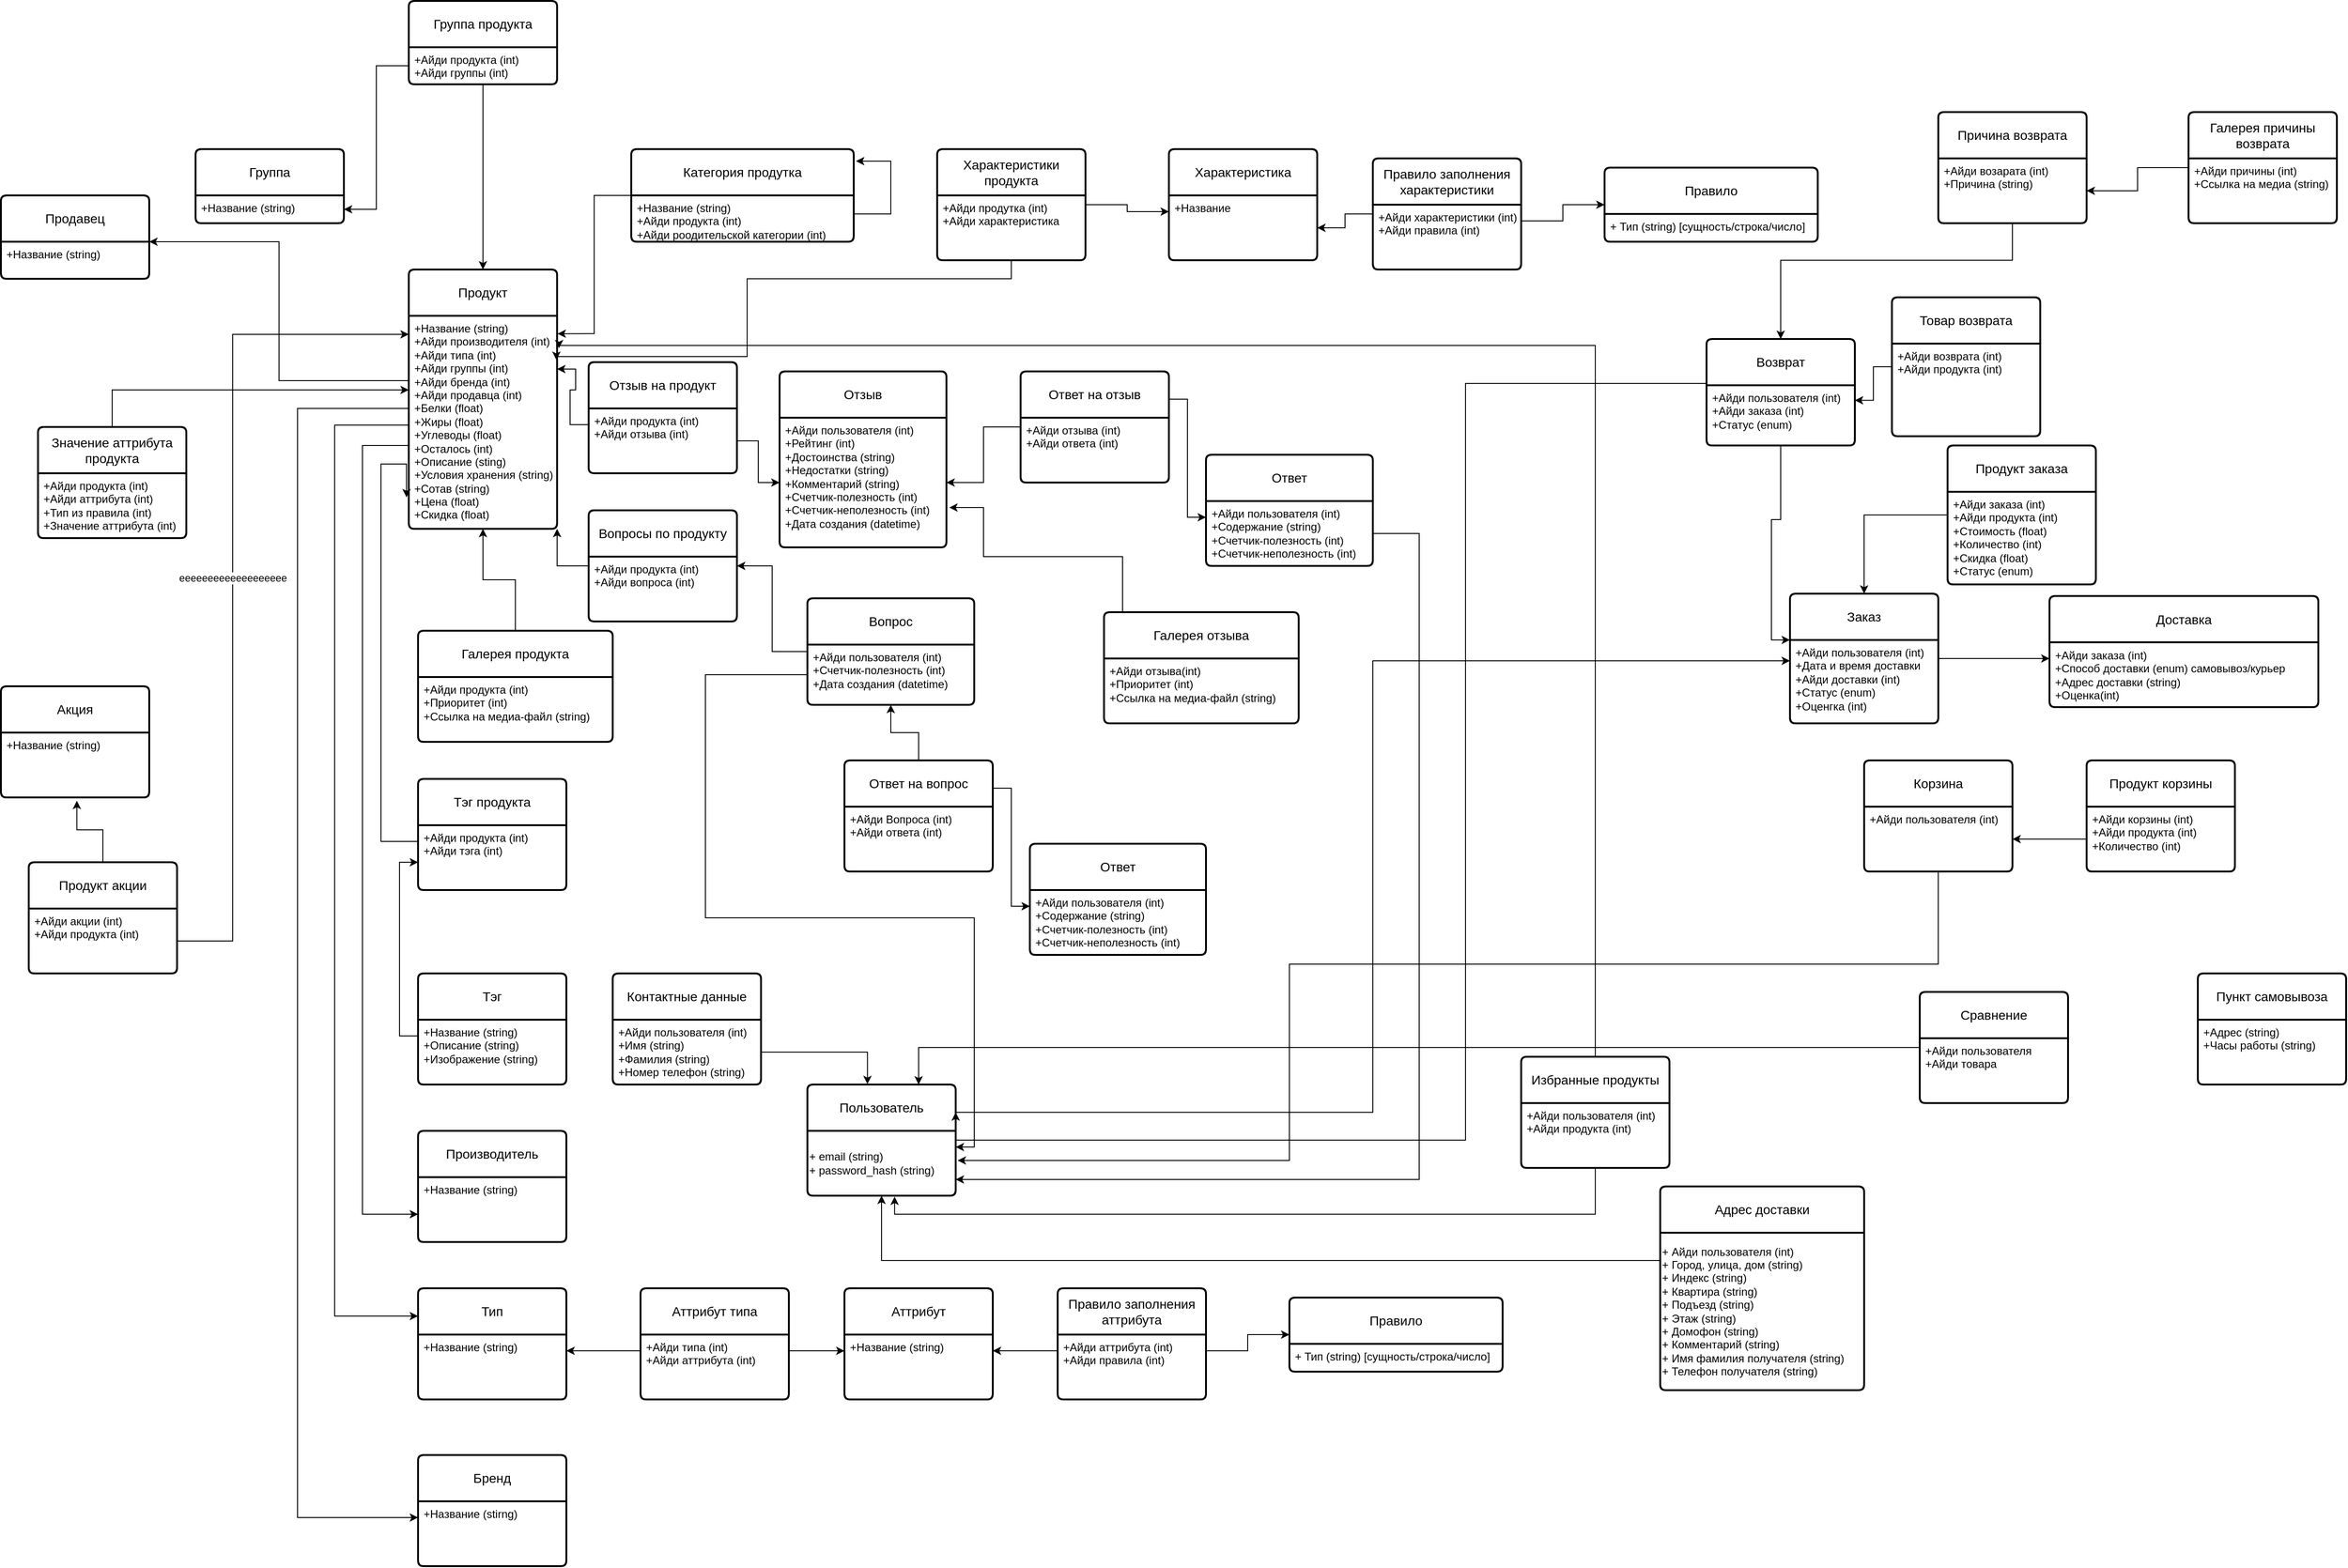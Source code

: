 <mxfile version="23.1.5" type="github">
  <diagram name="Page-1" id="Ca9cwQfhhlamgZYuRVzW">
    <mxGraphModel dx="4185" dy="2340" grid="1" gridSize="10" guides="1" tooltips="1" connect="1" arrows="1" fold="1" page="1" pageScale="1" pageWidth="4681" pageHeight="3300" math="0" shadow="0">
      <root>
        <mxCell id="0" />
        <mxCell id="1" parent="0" />
        <mxCell id="l6E0q3iR89TS19-Mh2mZ-78" style="edgeStyle=orthogonalEdgeStyle;rounded=0;orthogonalLoop=1;jettySize=auto;html=1;entryX=0;entryY=0.75;entryDx=0;entryDy=0;exitX=0;exitY=0.5;exitDx=0;exitDy=0;" parent="1" source="l6E0q3iR89TS19-Mh2mZ-9" target="l6E0q3iR89TS19-Mh2mZ-74" edge="1">
          <mxGeometry relative="1" as="geometry">
            <mxPoint x="2250" y="1320" as="sourcePoint" />
            <Array as="points">
              <mxPoint x="2260" y="1320" />
              <mxPoint x="2210" y="1320" />
              <mxPoint x="2210" y="2150" />
            </Array>
          </mxGeometry>
        </mxCell>
        <mxCell id="l6E0q3iR89TS19-Mh2mZ-8" value="Продукт" style="swimlane;childLayout=stackLayout;horizontal=1;startSize=50;horizontalStack=0;rounded=1;fontSize=14;fontStyle=0;strokeWidth=2;resizeParent=0;resizeLast=1;shadow=0;dashed=0;align=center;arcSize=4;whiteSpace=wrap;html=1;" parent="1" vertex="1">
          <mxGeometry x="2260" y="1130" width="160" height="280" as="geometry" />
        </mxCell>
        <mxCell id="l6E0q3iR89TS19-Mh2mZ-9" value="+Название (string)&lt;br&gt;+Айди производителя (int)&lt;br&gt;+Айди типа (int)&lt;br&gt;+Айди группы (int)&lt;br&gt;+Айди бренда (int)&lt;br&gt;+Айди продавца (int)&lt;br&gt;+Белки (float)&lt;br&gt;+Жиры (float)&lt;br&gt;+Углеводы (float)&lt;br&gt;+Осталось (int)&lt;br&gt;+Описание (sting)&lt;br&gt;+Условия хранения (string)&lt;br&gt;+Сотав (string)&lt;br&gt;+Цена (float)&lt;br&gt;+Скидка (float)" style="align=left;strokeColor=none;fillColor=none;spacingLeft=4;fontSize=12;verticalAlign=top;resizable=0;rotatable=0;part=1;html=1;" parent="l6E0q3iR89TS19-Mh2mZ-8" vertex="1">
          <mxGeometry y="50" width="160" height="230" as="geometry" />
        </mxCell>
        <mxCell id="l6E0q3iR89TS19-Mh2mZ-12" value="Отзыв" style="swimlane;childLayout=stackLayout;horizontal=1;startSize=50;horizontalStack=0;rounded=1;fontSize=14;fontStyle=0;strokeWidth=2;resizeParent=0;resizeLast=1;shadow=0;dashed=0;align=center;arcSize=4;whiteSpace=wrap;html=1;" parent="1" vertex="1">
          <mxGeometry x="2660" y="1240" width="180" height="190" as="geometry" />
        </mxCell>
        <mxCell id="l6E0q3iR89TS19-Mh2mZ-13" value="+Айди пользователя (int)&lt;br&gt;+Рейтинг (int)&lt;br&gt;+Достоинства (string)&lt;br&gt;+Недостатки (string)&lt;br&gt;+Комментарий (string)&lt;br&gt;+Счетчик-полезность (int)&lt;br&gt;+Счетчик-неполезность (int)&lt;br&gt;+Дата создания (datetime)" style="align=left;strokeColor=none;fillColor=none;spacingLeft=4;fontSize=12;verticalAlign=top;resizable=0;rotatable=0;part=1;html=1;" parent="l6E0q3iR89TS19-Mh2mZ-12" vertex="1">
          <mxGeometry y="50" width="180" height="140" as="geometry" />
        </mxCell>
        <mxCell id="l6E0q3iR89TS19-Mh2mZ-16" value="Отзыв на продукт" style="swimlane;childLayout=stackLayout;horizontal=1;startSize=50;horizontalStack=0;rounded=1;fontSize=14;fontStyle=0;strokeWidth=2;resizeParent=0;resizeLast=1;shadow=0;dashed=0;align=center;arcSize=4;whiteSpace=wrap;html=1;" parent="1" vertex="1">
          <mxGeometry x="2454" y="1230" width="160" height="120" as="geometry" />
        </mxCell>
        <mxCell id="l6E0q3iR89TS19-Mh2mZ-17" value="+Айди продукта (int)&lt;br&gt;+Айди отзыва (int)&lt;div&gt;&lt;br/&gt;&lt;/div&gt;" style="align=left;strokeColor=none;fillColor=none;spacingLeft=4;fontSize=12;verticalAlign=top;resizable=0;rotatable=0;part=1;html=1;" parent="l6E0q3iR89TS19-Mh2mZ-16" vertex="1">
          <mxGeometry y="50" width="160" height="70" as="geometry" />
        </mxCell>
        <mxCell id="l6E0q3iR89TS19-Mh2mZ-22" style="edgeStyle=orthogonalEdgeStyle;rounded=0;orthogonalLoop=1;jettySize=auto;html=1;exitX=0;exitY=0.25;exitDx=0;exitDy=0;entryX=1;entryY=0.25;entryDx=0;entryDy=0;" parent="1" source="l6E0q3iR89TS19-Mh2mZ-17" target="l6E0q3iR89TS19-Mh2mZ-9" edge="1">
          <mxGeometry relative="1" as="geometry" />
        </mxCell>
        <mxCell id="l6E0q3iR89TS19-Mh2mZ-23" style="edgeStyle=orthogonalEdgeStyle;rounded=0;orthogonalLoop=1;jettySize=auto;html=1;exitX=1;exitY=0.5;exitDx=0;exitDy=0;entryX=0;entryY=0.5;entryDx=0;entryDy=0;" parent="1" source="l6E0q3iR89TS19-Mh2mZ-17" target="l6E0q3iR89TS19-Mh2mZ-13" edge="1">
          <mxGeometry relative="1" as="geometry" />
        </mxCell>
        <mxCell id="l6E0q3iR89TS19-Mh2mZ-26" style="edgeStyle=orthogonalEdgeStyle;rounded=0;orthogonalLoop=1;jettySize=auto;html=1;entryX=1;entryY=0.5;entryDx=0;entryDy=0;" parent="1" source="l6E0q3iR89TS19-Mh2mZ-24" target="l6E0q3iR89TS19-Mh2mZ-13" edge="1">
          <mxGeometry relative="1" as="geometry" />
        </mxCell>
        <mxCell id="l6E0q3iR89TS19-Mh2mZ-24" value="Ответ на отзыв" style="swimlane;childLayout=stackLayout;horizontal=1;startSize=50;horizontalStack=0;rounded=1;fontSize=14;fontStyle=0;strokeWidth=2;resizeParent=0;resizeLast=1;shadow=0;dashed=0;align=center;arcSize=4;whiteSpace=wrap;html=1;" parent="1" vertex="1">
          <mxGeometry x="2920" y="1240" width="160" height="120" as="geometry" />
        </mxCell>
        <mxCell id="l6E0q3iR89TS19-Mh2mZ-25" value="+Айди отзыва (int)&lt;br&gt;+Айди ответа (int)" style="align=left;strokeColor=none;fillColor=none;spacingLeft=4;fontSize=12;verticalAlign=top;resizable=0;rotatable=0;part=1;html=1;" parent="l6E0q3iR89TS19-Mh2mZ-24" vertex="1">
          <mxGeometry y="50" width="160" height="70" as="geometry" />
        </mxCell>
        <mxCell id="l6E0q3iR89TS19-Mh2mZ-27" value="Ответ" style="swimlane;childLayout=stackLayout;horizontal=1;startSize=50;horizontalStack=0;rounded=1;fontSize=14;fontStyle=0;strokeWidth=2;resizeParent=0;resizeLast=1;shadow=0;dashed=0;align=center;arcSize=4;whiteSpace=wrap;html=1;" parent="1" vertex="1">
          <mxGeometry x="3120" y="1330" width="180" height="120" as="geometry" />
        </mxCell>
        <mxCell id="l6E0q3iR89TS19-Mh2mZ-28" value="+Айди пользователя (int)&lt;br&gt;+Содержание (string)&lt;br&gt;+Счетчик-полезность (int)&lt;br style=&quot;border-color: var(--border-color);&quot;&gt;+Счетчик-неполезность (int)" style="align=left;strokeColor=none;fillColor=none;spacingLeft=4;fontSize=12;verticalAlign=top;resizable=0;rotatable=0;part=1;html=1;" parent="l6E0q3iR89TS19-Mh2mZ-27" vertex="1">
          <mxGeometry y="50" width="180" height="70" as="geometry" />
        </mxCell>
        <mxCell id="l6E0q3iR89TS19-Mh2mZ-29" style="edgeStyle=orthogonalEdgeStyle;rounded=0;orthogonalLoop=1;jettySize=auto;html=1;exitX=1;exitY=0;exitDx=0;exitDy=0;entryX=0;entryY=0.25;entryDx=0;entryDy=0;" parent="1" source="l6E0q3iR89TS19-Mh2mZ-25" target="l6E0q3iR89TS19-Mh2mZ-28" edge="1">
          <mxGeometry relative="1" as="geometry" />
        </mxCell>
        <mxCell id="l6E0q3iR89TS19-Mh2mZ-37" style="edgeStyle=orthogonalEdgeStyle;rounded=0;orthogonalLoop=1;jettySize=auto;html=1;exitX=0.5;exitY=0;exitDx=0;exitDy=0;entryX=0.5;entryY=1;entryDx=0;entryDy=0;" parent="1" source="l6E0q3iR89TS19-Mh2mZ-35" target="l6E0q3iR89TS19-Mh2mZ-9" edge="1">
          <mxGeometry relative="1" as="geometry" />
        </mxCell>
        <mxCell id="l6E0q3iR89TS19-Mh2mZ-35" value="Галерея продукта" style="swimlane;childLayout=stackLayout;horizontal=1;startSize=50;horizontalStack=0;rounded=1;fontSize=14;fontStyle=0;strokeWidth=2;resizeParent=0;resizeLast=1;shadow=0;dashed=0;align=center;arcSize=4;whiteSpace=wrap;html=1;" parent="1" vertex="1">
          <mxGeometry x="2270" y="1520" width="210" height="120" as="geometry" />
        </mxCell>
        <mxCell id="l6E0q3iR89TS19-Mh2mZ-36" value="+Айди продукта (int)&lt;br&gt;+Приоритет (int)&lt;br&gt;+Ссылка на медиа-файл (string)" style="align=left;strokeColor=none;fillColor=none;spacingLeft=4;fontSize=12;verticalAlign=top;resizable=0;rotatable=0;part=1;html=1;" parent="l6E0q3iR89TS19-Mh2mZ-35" vertex="1">
          <mxGeometry y="50" width="210" height="70" as="geometry" />
        </mxCell>
        <mxCell id="l6E0q3iR89TS19-Mh2mZ-39" value="Галерея отзыва" style="swimlane;childLayout=stackLayout;horizontal=1;startSize=50;horizontalStack=0;rounded=1;fontSize=14;fontStyle=0;strokeWidth=2;resizeParent=0;resizeLast=1;shadow=0;dashed=0;align=center;arcSize=4;whiteSpace=wrap;html=1;" parent="1" vertex="1">
          <mxGeometry x="3010" y="1500" width="210" height="120" as="geometry" />
        </mxCell>
        <mxCell id="l6E0q3iR89TS19-Mh2mZ-40" value="+Айди отзыва(int)&lt;br&gt;+Приоритет (int)&lt;br&gt;+Ссылка на медиа-файл (string)" style="align=left;strokeColor=none;fillColor=none;spacingLeft=4;fontSize=12;verticalAlign=top;resizable=0;rotatable=0;part=1;html=1;" parent="l6E0q3iR89TS19-Mh2mZ-39" vertex="1">
          <mxGeometry y="50" width="210" height="70" as="geometry" />
        </mxCell>
        <mxCell id="l6E0q3iR89TS19-Mh2mZ-44" style="edgeStyle=orthogonalEdgeStyle;rounded=0;orthogonalLoop=1;jettySize=auto;html=1;entryX=1;entryY=1;entryDx=0;entryDy=0;" parent="1" source="l6E0q3iR89TS19-Mh2mZ-42" target="l6E0q3iR89TS19-Mh2mZ-9" edge="1">
          <mxGeometry relative="1" as="geometry" />
        </mxCell>
        <mxCell id="l6E0q3iR89TS19-Mh2mZ-42" value="Вопросы по продукту" style="swimlane;childLayout=stackLayout;horizontal=1;startSize=50;horizontalStack=0;rounded=1;fontSize=14;fontStyle=0;strokeWidth=2;resizeParent=0;resizeLast=1;shadow=0;dashed=0;align=center;arcSize=4;whiteSpace=wrap;html=1;" parent="1" vertex="1">
          <mxGeometry x="2454" y="1390" width="160" height="120" as="geometry" />
        </mxCell>
        <mxCell id="l6E0q3iR89TS19-Mh2mZ-43" value="+Айди продукта (int)&lt;br style=&quot;border-color: var(--border-color);&quot;&gt;+Айди вопроса (int)" style="align=left;strokeColor=none;fillColor=none;spacingLeft=4;fontSize=12;verticalAlign=top;resizable=0;rotatable=0;part=1;html=1;" parent="l6E0q3iR89TS19-Mh2mZ-42" vertex="1">
          <mxGeometry y="50" width="160" height="70" as="geometry" />
        </mxCell>
        <mxCell id="l6E0q3iR89TS19-Mh2mZ-47" style="edgeStyle=orthogonalEdgeStyle;rounded=0;orthogonalLoop=1;jettySize=auto;html=1;entryX=1;entryY=0.5;entryDx=0;entryDy=0;" parent="1" source="l6E0q3iR89TS19-Mh2mZ-45" target="l6E0q3iR89TS19-Mh2mZ-42" edge="1">
          <mxGeometry relative="1" as="geometry" />
        </mxCell>
        <mxCell id="l6E0q3iR89TS19-Mh2mZ-45" value="Вопрос" style="swimlane;childLayout=stackLayout;horizontal=1;startSize=50;horizontalStack=0;rounded=1;fontSize=14;fontStyle=0;strokeWidth=2;resizeParent=0;resizeLast=1;shadow=0;dashed=0;align=center;arcSize=4;whiteSpace=wrap;html=1;" parent="1" vertex="1">
          <mxGeometry x="2690" y="1485" width="180" height="115" as="geometry" />
        </mxCell>
        <mxCell id="l6E0q3iR89TS19-Mh2mZ-46" value="+Айди пользователя (int)&lt;br&gt;+Счетчик-полезность (int)&lt;br&gt;+Дата создания (datetime)" style="align=left;strokeColor=none;fillColor=none;spacingLeft=4;fontSize=12;verticalAlign=top;resizable=0;rotatable=0;part=1;html=1;" parent="l6E0q3iR89TS19-Mh2mZ-45" vertex="1">
          <mxGeometry y="50" width="180" height="65" as="geometry" />
        </mxCell>
        <mxCell id="l6E0q3iR89TS19-Mh2mZ-66" style="edgeStyle=orthogonalEdgeStyle;rounded=0;orthogonalLoop=1;jettySize=auto;html=1;exitX=0.5;exitY=0;exitDx=0;exitDy=0;entryX=0.5;entryY=1;entryDx=0;entryDy=0;" parent="1" source="l6E0q3iR89TS19-Mh2mZ-56" target="l6E0q3iR89TS19-Mh2mZ-46" edge="1">
          <mxGeometry relative="1" as="geometry" />
        </mxCell>
        <mxCell id="l6E0q3iR89TS19-Mh2mZ-56" value="Ответ на вопрос" style="swimlane;childLayout=stackLayout;horizontal=1;startSize=50;horizontalStack=0;rounded=1;fontSize=14;fontStyle=0;strokeWidth=2;resizeParent=0;resizeLast=1;shadow=0;dashed=0;align=center;arcSize=4;whiteSpace=wrap;html=1;" parent="1" vertex="1">
          <mxGeometry x="2730" y="1660" width="160" height="120" as="geometry" />
        </mxCell>
        <mxCell id="l6E0q3iR89TS19-Mh2mZ-57" value="+Айди Вопроса (int)&lt;br&gt;+Айди ответа (int)" style="align=left;strokeColor=none;fillColor=none;spacingLeft=4;fontSize=12;verticalAlign=top;resizable=0;rotatable=0;part=1;html=1;" parent="l6E0q3iR89TS19-Mh2mZ-56" vertex="1">
          <mxGeometry y="50" width="160" height="70" as="geometry" />
        </mxCell>
        <mxCell id="l6E0q3iR89TS19-Mh2mZ-58" value="Ответ" style="swimlane;childLayout=stackLayout;horizontal=1;startSize=50;horizontalStack=0;rounded=1;fontSize=14;fontStyle=0;strokeWidth=2;resizeParent=0;resizeLast=1;shadow=0;dashed=0;align=center;arcSize=4;whiteSpace=wrap;html=1;" parent="1" vertex="1">
          <mxGeometry x="2930" y="1750" width="190" height="120" as="geometry" />
        </mxCell>
        <mxCell id="l6E0q3iR89TS19-Mh2mZ-59" value="+Айди пользователя (int)&lt;br&gt;+Содержание (string)&lt;br&gt;+Счетчик-полезность (int)&lt;br style=&quot;border-color: var(--border-color);&quot;&gt;+Счетчик-неполезность (int)" style="align=left;strokeColor=none;fillColor=none;spacingLeft=4;fontSize=12;verticalAlign=top;resizable=0;rotatable=0;part=1;html=1;" parent="l6E0q3iR89TS19-Mh2mZ-58" vertex="1">
          <mxGeometry y="50" width="190" height="70" as="geometry" />
        </mxCell>
        <mxCell id="l6E0q3iR89TS19-Mh2mZ-60" style="edgeStyle=orthogonalEdgeStyle;rounded=0;orthogonalLoop=1;jettySize=auto;html=1;exitX=1;exitY=0;exitDx=0;exitDy=0;entryX=0;entryY=0.25;entryDx=0;entryDy=0;" parent="1" source="l6E0q3iR89TS19-Mh2mZ-57" target="l6E0q3iR89TS19-Mh2mZ-59" edge="1">
          <mxGeometry relative="1" as="geometry" />
        </mxCell>
        <mxCell id="l6E0q3iR89TS19-Mh2mZ-64" style="edgeStyle=orthogonalEdgeStyle;rounded=0;orthogonalLoop=1;jettySize=auto;html=1;entryX=1.017;entryY=0.693;entryDx=0;entryDy=0;entryPerimeter=0;" parent="1" source="l6E0q3iR89TS19-Mh2mZ-39" target="l6E0q3iR89TS19-Mh2mZ-13" edge="1">
          <mxGeometry relative="1" as="geometry">
            <Array as="points">
              <mxPoint x="3030" y="1440" />
              <mxPoint x="2880" y="1440" />
              <mxPoint x="2880" y="1387" />
            </Array>
          </mxGeometry>
        </mxCell>
        <mxCell id="l6E0q3iR89TS19-Mh2mZ-67" value="Тэг продукта" style="swimlane;childLayout=stackLayout;horizontal=1;startSize=50;horizontalStack=0;rounded=1;fontSize=14;fontStyle=0;strokeWidth=2;resizeParent=0;resizeLast=1;shadow=0;dashed=0;align=center;arcSize=4;whiteSpace=wrap;html=1;" parent="1" vertex="1">
          <mxGeometry x="2270" y="1680" width="160" height="120" as="geometry" />
        </mxCell>
        <mxCell id="l6E0q3iR89TS19-Mh2mZ-68" value="+Айди продукта (int)&lt;br&gt;+Айди тэга (int)" style="align=left;strokeColor=none;fillColor=none;spacingLeft=4;fontSize=12;verticalAlign=top;resizable=0;rotatable=0;part=1;html=1;" parent="l6E0q3iR89TS19-Mh2mZ-67" vertex="1">
          <mxGeometry y="50" width="160" height="70" as="geometry" />
        </mxCell>
        <mxCell id="l6E0q3iR89TS19-Mh2mZ-69" style="edgeStyle=orthogonalEdgeStyle;rounded=0;orthogonalLoop=1;jettySize=auto;html=1;exitX=0;exitY=0.25;exitDx=0;exitDy=0;entryX=-0.015;entryY=0.852;entryDx=0;entryDy=0;entryPerimeter=0;" parent="1" source="l6E0q3iR89TS19-Mh2mZ-68" target="l6E0q3iR89TS19-Mh2mZ-9" edge="1">
          <mxGeometry relative="1" as="geometry">
            <mxPoint x="2250" y="1380" as="targetPoint" />
            <Array as="points">
              <mxPoint x="2230" y="1748" />
              <mxPoint x="2230" y="1340" />
            </Array>
          </mxGeometry>
        </mxCell>
        <mxCell id="l6E0q3iR89TS19-Mh2mZ-71" value="Тэг" style="swimlane;childLayout=stackLayout;horizontal=1;startSize=50;horizontalStack=0;rounded=1;fontSize=14;fontStyle=0;strokeWidth=2;resizeParent=0;resizeLast=1;shadow=0;dashed=0;align=center;arcSize=4;whiteSpace=wrap;html=1;" parent="1" vertex="1">
          <mxGeometry x="2270" y="1890" width="160" height="120" as="geometry" />
        </mxCell>
        <mxCell id="l6E0q3iR89TS19-Mh2mZ-72" value="+Название (string)&lt;br&gt;+Описание (string)&lt;br&gt;+Изображение (string)" style="align=left;strokeColor=none;fillColor=none;spacingLeft=4;fontSize=12;verticalAlign=top;resizable=0;rotatable=0;part=1;html=1;" parent="l6E0q3iR89TS19-Mh2mZ-71" vertex="1">
          <mxGeometry y="50" width="160" height="70" as="geometry" />
        </mxCell>
        <mxCell id="l6E0q3iR89TS19-Mh2mZ-73" style="edgeStyle=orthogonalEdgeStyle;rounded=0;orthogonalLoop=1;jettySize=auto;html=1;exitX=0;exitY=0.25;exitDx=0;exitDy=0;entryX=0;entryY=0.75;entryDx=0;entryDy=0;" parent="1" source="l6E0q3iR89TS19-Mh2mZ-72" target="l6E0q3iR89TS19-Mh2mZ-67" edge="1">
          <mxGeometry relative="1" as="geometry" />
        </mxCell>
        <mxCell id="l6E0q3iR89TS19-Mh2mZ-74" value="Производитель" style="swimlane;childLayout=stackLayout;horizontal=1;startSize=50;horizontalStack=0;rounded=1;fontSize=14;fontStyle=0;strokeWidth=2;resizeParent=0;resizeLast=1;shadow=0;dashed=0;align=center;arcSize=4;whiteSpace=wrap;html=1;" parent="1" vertex="1">
          <mxGeometry x="2270" y="2060" width="160" height="120" as="geometry" />
        </mxCell>
        <mxCell id="l6E0q3iR89TS19-Mh2mZ-75" value="+Название (string)" style="align=left;strokeColor=none;fillColor=none;spacingLeft=4;fontSize=12;verticalAlign=top;resizable=0;rotatable=0;part=1;html=1;" parent="l6E0q3iR89TS19-Mh2mZ-74" vertex="1">
          <mxGeometry y="50" width="160" height="70" as="geometry" />
        </mxCell>
        <mxCell id="l6E0q3iR89TS19-Mh2mZ-80" value="Тип" style="swimlane;childLayout=stackLayout;horizontal=1;startSize=50;horizontalStack=0;rounded=1;fontSize=14;fontStyle=0;strokeWidth=2;resizeParent=0;resizeLast=1;shadow=0;dashed=0;align=center;arcSize=4;whiteSpace=wrap;html=1;" parent="1" vertex="1">
          <mxGeometry x="2270" y="2230" width="160" height="120" as="geometry" />
        </mxCell>
        <mxCell id="l6E0q3iR89TS19-Mh2mZ-81" value="+Название (string)" style="align=left;strokeColor=none;fillColor=none;spacingLeft=4;fontSize=12;verticalAlign=top;resizable=0;rotatable=0;part=1;html=1;" parent="l6E0q3iR89TS19-Mh2mZ-80" vertex="1">
          <mxGeometry y="50" width="160" height="70" as="geometry" />
        </mxCell>
        <mxCell id="l6E0q3iR89TS19-Mh2mZ-82" style="edgeStyle=orthogonalEdgeStyle;rounded=0;orthogonalLoop=1;jettySize=auto;html=1;exitX=0;exitY=0.25;exitDx=0;exitDy=0;entryX=0;entryY=0.25;entryDx=0;entryDy=0;" parent="1" source="l6E0q3iR89TS19-Mh2mZ-9" target="l6E0q3iR89TS19-Mh2mZ-80" edge="1">
          <mxGeometry relative="1" as="geometry">
            <Array as="points">
              <mxPoint x="2180" y="1298" />
              <mxPoint x="2180" y="2260" />
            </Array>
          </mxGeometry>
        </mxCell>
        <mxCell id="l6E0q3iR89TS19-Mh2mZ-83" value="Аттрибут типа" style="swimlane;childLayout=stackLayout;horizontal=1;startSize=50;horizontalStack=0;rounded=1;fontSize=14;fontStyle=0;strokeWidth=2;resizeParent=0;resizeLast=1;shadow=0;dashed=0;align=center;arcSize=4;whiteSpace=wrap;html=1;" parent="1" vertex="1">
          <mxGeometry x="2510" y="2230" width="160" height="120" as="geometry" />
        </mxCell>
        <mxCell id="l6E0q3iR89TS19-Mh2mZ-84" value="+Айди типа (int)&lt;br&gt;+Айди аттрибута (int)" style="align=left;strokeColor=none;fillColor=none;spacingLeft=4;fontSize=12;verticalAlign=top;resizable=0;rotatable=0;part=1;html=1;" parent="l6E0q3iR89TS19-Mh2mZ-83" vertex="1">
          <mxGeometry y="50" width="160" height="70" as="geometry" />
        </mxCell>
        <mxCell id="l6E0q3iR89TS19-Mh2mZ-85" style="edgeStyle=orthogonalEdgeStyle;rounded=0;orthogonalLoop=1;jettySize=auto;html=1;exitX=0;exitY=0.25;exitDx=0;exitDy=0;entryX=1;entryY=0.25;entryDx=0;entryDy=0;" parent="1" source="l6E0q3iR89TS19-Mh2mZ-84" target="l6E0q3iR89TS19-Mh2mZ-81" edge="1">
          <mxGeometry relative="1" as="geometry" />
        </mxCell>
        <mxCell id="l6E0q3iR89TS19-Mh2mZ-86" value="Аттрибут" style="swimlane;childLayout=stackLayout;horizontal=1;startSize=50;horizontalStack=0;rounded=1;fontSize=14;fontStyle=0;strokeWidth=2;resizeParent=0;resizeLast=1;shadow=0;dashed=0;align=center;arcSize=4;whiteSpace=wrap;html=1;" parent="1" vertex="1">
          <mxGeometry x="2730" y="2230" width="160" height="120" as="geometry" />
        </mxCell>
        <mxCell id="l6E0q3iR89TS19-Mh2mZ-87" value="+Название (string)" style="align=left;strokeColor=none;fillColor=none;spacingLeft=4;fontSize=12;verticalAlign=top;resizable=0;rotatable=0;part=1;html=1;" parent="l6E0q3iR89TS19-Mh2mZ-86" vertex="1">
          <mxGeometry y="50" width="160" height="70" as="geometry" />
        </mxCell>
        <mxCell id="l6E0q3iR89TS19-Mh2mZ-89" style="edgeStyle=orthogonalEdgeStyle;rounded=0;orthogonalLoop=1;jettySize=auto;html=1;exitX=1;exitY=0.25;exitDx=0;exitDy=0;entryX=0;entryY=0.25;entryDx=0;entryDy=0;" parent="1" source="l6E0q3iR89TS19-Mh2mZ-84" target="l6E0q3iR89TS19-Mh2mZ-87" edge="1">
          <mxGeometry relative="1" as="geometry" />
        </mxCell>
        <mxCell id="l6E0q3iR89TS19-Mh2mZ-90" value="Бренд" style="swimlane;childLayout=stackLayout;horizontal=1;startSize=50;horizontalStack=0;rounded=1;fontSize=14;fontStyle=0;strokeWidth=2;resizeParent=0;resizeLast=1;shadow=0;dashed=0;align=center;arcSize=4;whiteSpace=wrap;html=1;" parent="1" vertex="1">
          <mxGeometry x="2270" y="2410" width="160" height="120" as="geometry" />
        </mxCell>
        <mxCell id="l6E0q3iR89TS19-Mh2mZ-91" value="+Название (stirng)" style="align=left;strokeColor=none;fillColor=none;spacingLeft=4;fontSize=12;verticalAlign=top;resizable=0;rotatable=0;part=1;html=1;" parent="l6E0q3iR89TS19-Mh2mZ-90" vertex="1">
          <mxGeometry y="50" width="160" height="70" as="geometry" />
        </mxCell>
        <mxCell id="l6E0q3iR89TS19-Mh2mZ-92" style="edgeStyle=orthogonalEdgeStyle;rounded=0;orthogonalLoop=1;jettySize=auto;html=1;exitX=0;exitY=0;exitDx=0;exitDy=0;entryX=0;entryY=0.25;entryDx=0;entryDy=0;" parent="1" source="l6E0q3iR89TS19-Mh2mZ-9" target="l6E0q3iR89TS19-Mh2mZ-91" edge="1">
          <mxGeometry relative="1" as="geometry">
            <Array as="points">
              <mxPoint x="2140" y="1280" />
              <mxPoint x="2140" y="2478" />
            </Array>
          </mxGeometry>
        </mxCell>
        <mxCell id="l6E0q3iR89TS19-Mh2mZ-111" style="edgeStyle=orthogonalEdgeStyle;rounded=0;orthogonalLoop=1;jettySize=auto;html=1;exitX=0.5;exitY=0;exitDx=0;exitDy=0;" parent="1" source="l6E0q3iR89TS19-Mh2mZ-97" edge="1">
          <mxGeometry relative="1" as="geometry">
            <mxPoint x="2260" y="1260" as="targetPoint" />
            <Array as="points">
              <mxPoint x="1940" y="1260" />
            </Array>
          </mxGeometry>
        </mxCell>
        <mxCell id="l6E0q3iR89TS19-Mh2mZ-97" value="Значение аттрибута продукта" style="swimlane;childLayout=stackLayout;horizontal=1;startSize=50;horizontalStack=0;rounded=1;fontSize=14;fontStyle=0;strokeWidth=2;resizeParent=0;resizeLast=1;shadow=0;dashed=0;align=center;arcSize=4;whiteSpace=wrap;html=1;" parent="1" vertex="1">
          <mxGeometry x="1860" y="1300" width="160" height="120" as="geometry" />
        </mxCell>
        <mxCell id="l6E0q3iR89TS19-Mh2mZ-98" value="+Айди продукта (int)&lt;br&gt;+Айди аттрибута (int)&lt;br&gt;+Тип из правила (int)&lt;br&gt;+Значение аттрибута (int)" style="align=left;strokeColor=none;fillColor=none;spacingLeft=4;fontSize=12;verticalAlign=top;resizable=0;rotatable=0;part=1;html=1;" parent="l6E0q3iR89TS19-Mh2mZ-97" vertex="1">
          <mxGeometry y="50" width="160" height="70" as="geometry" />
        </mxCell>
        <mxCell id="l6E0q3iR89TS19-Mh2mZ-99" value="Правило заполнения аттрибута" style="swimlane;childLayout=stackLayout;horizontal=1;startSize=50;horizontalStack=0;rounded=1;fontSize=14;fontStyle=0;strokeWidth=2;resizeParent=0;resizeLast=1;shadow=0;dashed=0;align=center;arcSize=4;whiteSpace=wrap;html=1;" parent="1" vertex="1">
          <mxGeometry x="2960" y="2230" width="160" height="120" as="geometry" />
        </mxCell>
        <mxCell id="l6E0q3iR89TS19-Mh2mZ-100" value="+Айди аттрибута (int)&lt;br&gt;+Айди правила (int)" style="align=left;strokeColor=none;fillColor=none;spacingLeft=4;fontSize=12;verticalAlign=top;resizable=0;rotatable=0;part=1;html=1;" parent="l6E0q3iR89TS19-Mh2mZ-99" vertex="1">
          <mxGeometry y="50" width="160" height="70" as="geometry" />
        </mxCell>
        <mxCell id="l6E0q3iR89TS19-Mh2mZ-101" style="edgeStyle=orthogonalEdgeStyle;rounded=0;orthogonalLoop=1;jettySize=auto;html=1;exitX=0;exitY=0.25;exitDx=0;exitDy=0;entryX=1;entryY=0.25;entryDx=0;entryDy=0;" parent="1" source="l6E0q3iR89TS19-Mh2mZ-100" target="l6E0q3iR89TS19-Mh2mZ-87" edge="1">
          <mxGeometry relative="1" as="geometry" />
        </mxCell>
        <mxCell id="l6E0q3iR89TS19-Mh2mZ-102" value="Правило" style="swimlane;childLayout=stackLayout;horizontal=1;startSize=50;horizontalStack=0;rounded=1;fontSize=14;fontStyle=0;strokeWidth=2;resizeParent=0;resizeLast=1;shadow=0;dashed=0;align=center;arcSize=4;whiteSpace=wrap;html=1;" parent="1" vertex="1">
          <mxGeometry x="3210" y="2240" width="230" height="80" as="geometry" />
        </mxCell>
        <mxCell id="l6E0q3iR89TS19-Mh2mZ-103" value="+ Тип (string) [сущность/строка/число]" style="align=left;strokeColor=none;fillColor=none;spacingLeft=4;fontSize=12;verticalAlign=top;resizable=0;rotatable=0;part=1;html=1;" parent="l6E0q3iR89TS19-Mh2mZ-102" vertex="1">
          <mxGeometry y="50" width="230" height="30" as="geometry" />
        </mxCell>
        <mxCell id="l6E0q3iR89TS19-Mh2mZ-105" style="edgeStyle=orthogonalEdgeStyle;rounded=0;orthogonalLoop=1;jettySize=auto;html=1;exitX=1;exitY=0.25;exitDx=0;exitDy=0;entryX=0;entryY=0.5;entryDx=0;entryDy=0;" parent="1" source="l6E0q3iR89TS19-Mh2mZ-100" target="l6E0q3iR89TS19-Mh2mZ-102" edge="1">
          <mxGeometry relative="1" as="geometry" />
        </mxCell>
        <mxCell id="UIaeC_ITgRNFzFBEgnwc-5" value="Группа продукта" style="swimlane;childLayout=stackLayout;horizontal=1;startSize=50;horizontalStack=0;rounded=1;fontSize=14;fontStyle=0;strokeWidth=2;resizeParent=0;resizeLast=1;shadow=0;dashed=0;align=center;arcSize=4;whiteSpace=wrap;html=1;" vertex="1" parent="1">
          <mxGeometry x="2260" y="840" width="160" height="90" as="geometry" />
        </mxCell>
        <mxCell id="UIaeC_ITgRNFzFBEgnwc-6" value="+Айди продукта (int)&lt;br&gt;+Айди группы (int)" style="align=left;strokeColor=none;fillColor=none;spacingLeft=4;fontSize=12;verticalAlign=top;resizable=0;rotatable=0;part=1;html=1;" vertex="1" parent="UIaeC_ITgRNFzFBEgnwc-5">
          <mxGeometry y="50" width="160" height="40" as="geometry" />
        </mxCell>
        <mxCell id="UIaeC_ITgRNFzFBEgnwc-8" style="edgeStyle=orthogonalEdgeStyle;rounded=0;orthogonalLoop=1;jettySize=auto;html=1;" edge="1" parent="1" source="UIaeC_ITgRNFzFBEgnwc-6" target="l6E0q3iR89TS19-Mh2mZ-8">
          <mxGeometry relative="1" as="geometry" />
        </mxCell>
        <mxCell id="UIaeC_ITgRNFzFBEgnwc-9" value="Группа" style="swimlane;childLayout=stackLayout;horizontal=1;startSize=50;horizontalStack=0;rounded=1;fontSize=14;fontStyle=0;strokeWidth=2;resizeParent=0;resizeLast=1;shadow=0;dashed=0;align=center;arcSize=4;whiteSpace=wrap;html=1;" vertex="1" parent="1">
          <mxGeometry x="2030" y="1000" width="160" height="80" as="geometry" />
        </mxCell>
        <mxCell id="UIaeC_ITgRNFzFBEgnwc-10" value="+Название (string)" style="align=left;strokeColor=none;fillColor=none;spacingLeft=4;fontSize=12;verticalAlign=top;resizable=0;rotatable=0;part=1;html=1;" vertex="1" parent="UIaeC_ITgRNFzFBEgnwc-9">
          <mxGeometry y="50" width="160" height="30" as="geometry" />
        </mxCell>
        <mxCell id="UIaeC_ITgRNFzFBEgnwc-11" style="edgeStyle=orthogonalEdgeStyle;rounded=0;orthogonalLoop=1;jettySize=auto;html=1;entryX=1;entryY=0.5;entryDx=0;entryDy=0;" edge="1" parent="1" source="UIaeC_ITgRNFzFBEgnwc-6" target="UIaeC_ITgRNFzFBEgnwc-10">
          <mxGeometry relative="1" as="geometry" />
        </mxCell>
        <mxCell id="UIaeC_ITgRNFzFBEgnwc-13" value="Категория продутка" style="swimlane;childLayout=stackLayout;horizontal=1;startSize=50;horizontalStack=0;rounded=1;fontSize=14;fontStyle=0;strokeWidth=2;resizeParent=0;resizeLast=1;shadow=0;dashed=0;align=center;arcSize=4;whiteSpace=wrap;html=1;" vertex="1" parent="1">
          <mxGeometry x="2500" y="1000" width="240" height="100" as="geometry" />
        </mxCell>
        <mxCell id="UIaeC_ITgRNFzFBEgnwc-14" value="+Название (string)&lt;br&gt;+Айди продукта (int)&lt;br&gt;+Айди роодительской категории (int)" style="align=left;strokeColor=none;fillColor=none;spacingLeft=4;fontSize=12;verticalAlign=top;resizable=0;rotatable=0;part=1;html=1;" vertex="1" parent="UIaeC_ITgRNFzFBEgnwc-13">
          <mxGeometry y="50" width="240" height="50" as="geometry" />
        </mxCell>
        <mxCell id="UIaeC_ITgRNFzFBEgnwc-16" style="edgeStyle=orthogonalEdgeStyle;rounded=0;orthogonalLoop=1;jettySize=auto;html=1;entryX=1.01;entryY=0.13;entryDx=0;entryDy=0;entryPerimeter=0;" edge="1" parent="UIaeC_ITgRNFzFBEgnwc-13" source="UIaeC_ITgRNFzFBEgnwc-14" target="UIaeC_ITgRNFzFBEgnwc-13">
          <mxGeometry relative="1" as="geometry">
            <mxPoint x="270.0" y="20" as="targetPoint" />
            <Array as="points">
              <mxPoint x="280" y="70" />
              <mxPoint x="280" y="13" />
            </Array>
          </mxGeometry>
        </mxCell>
        <mxCell id="UIaeC_ITgRNFzFBEgnwc-15" style="edgeStyle=orthogonalEdgeStyle;rounded=0;orthogonalLoop=1;jettySize=auto;html=1;entryX=1.003;entryY=0.084;entryDx=0;entryDy=0;entryPerimeter=0;" edge="1" parent="1" source="UIaeC_ITgRNFzFBEgnwc-13" target="l6E0q3iR89TS19-Mh2mZ-9">
          <mxGeometry relative="1" as="geometry" />
        </mxCell>
        <mxCell id="UIaeC_ITgRNFzFBEgnwc-17" value="Продавец" style="swimlane;childLayout=stackLayout;horizontal=1;startSize=50;horizontalStack=0;rounded=1;fontSize=14;fontStyle=0;strokeWidth=2;resizeParent=0;resizeLast=1;shadow=0;dashed=0;align=center;arcSize=4;whiteSpace=wrap;html=1;" vertex="1" parent="1">
          <mxGeometry x="1820" y="1050" width="160" height="90" as="geometry" />
        </mxCell>
        <mxCell id="UIaeC_ITgRNFzFBEgnwc-18" value="+Название (string)" style="align=left;strokeColor=none;fillColor=none;spacingLeft=4;fontSize=12;verticalAlign=top;resizable=0;rotatable=0;part=1;html=1;" vertex="1" parent="UIaeC_ITgRNFzFBEgnwc-17">
          <mxGeometry y="50" width="160" height="40" as="geometry" />
        </mxCell>
        <mxCell id="UIaeC_ITgRNFzFBEgnwc-19" style="edgeStyle=orthogonalEdgeStyle;rounded=0;orthogonalLoop=1;jettySize=auto;html=1;entryX=1;entryY=0;entryDx=0;entryDy=0;" edge="1" parent="1" source="l6E0q3iR89TS19-Mh2mZ-9" target="UIaeC_ITgRNFzFBEgnwc-18">
          <mxGeometry relative="1" as="geometry">
            <Array as="points">
              <mxPoint x="2120" y="1250" />
              <mxPoint x="2120" y="1100" />
            </Array>
          </mxGeometry>
        </mxCell>
        <mxCell id="UIaeC_ITgRNFzFBEgnwc-30" style="edgeStyle=orthogonalEdgeStyle;rounded=0;orthogonalLoop=1;jettySize=auto;html=1;entryX=0;entryY=0.25;entryDx=0;entryDy=0;" edge="1" parent="1" source="UIaeC_ITgRNFzFBEgnwc-20" target="UIaeC_ITgRNFzFBEgnwc-24">
          <mxGeometry relative="1" as="geometry" />
        </mxCell>
        <mxCell id="UIaeC_ITgRNFzFBEgnwc-20" value="Характеристики продукта" style="swimlane;childLayout=stackLayout;horizontal=1;startSize=50;horizontalStack=0;rounded=1;fontSize=14;fontStyle=0;strokeWidth=2;resizeParent=0;resizeLast=1;shadow=0;dashed=0;align=center;arcSize=4;whiteSpace=wrap;html=1;" vertex="1" parent="1">
          <mxGeometry x="2830" y="1000" width="160" height="120" as="geometry" />
        </mxCell>
        <mxCell id="UIaeC_ITgRNFzFBEgnwc-21" value="+Айди продутка (int)&lt;br&gt;+Айди характеристика" style="align=left;strokeColor=none;fillColor=none;spacingLeft=4;fontSize=12;verticalAlign=top;resizable=0;rotatable=0;part=1;html=1;" vertex="1" parent="UIaeC_ITgRNFzFBEgnwc-20">
          <mxGeometry y="50" width="160" height="70" as="geometry" />
        </mxCell>
        <mxCell id="UIaeC_ITgRNFzFBEgnwc-22" style="edgeStyle=orthogonalEdgeStyle;rounded=0;orthogonalLoop=1;jettySize=auto;html=1;entryX=0.995;entryY=0.207;entryDx=0;entryDy=0;entryPerimeter=0;" edge="1" parent="1" source="UIaeC_ITgRNFzFBEgnwc-20" target="l6E0q3iR89TS19-Mh2mZ-9">
          <mxGeometry relative="1" as="geometry">
            <Array as="points">
              <mxPoint x="2910" y="1140" />
              <mxPoint x="2625" y="1140" />
              <mxPoint x="2625" y="1224" />
            </Array>
          </mxGeometry>
        </mxCell>
        <mxCell id="UIaeC_ITgRNFzFBEgnwc-23" value="Характеристика" style="swimlane;childLayout=stackLayout;horizontal=1;startSize=50;horizontalStack=0;rounded=1;fontSize=14;fontStyle=0;strokeWidth=2;resizeParent=0;resizeLast=1;shadow=0;dashed=0;align=center;arcSize=4;whiteSpace=wrap;html=1;" vertex="1" parent="1">
          <mxGeometry x="3080" y="1000" width="160" height="120" as="geometry" />
        </mxCell>
        <mxCell id="UIaeC_ITgRNFzFBEgnwc-24" value="+Название" style="align=left;strokeColor=none;fillColor=none;spacingLeft=4;fontSize=12;verticalAlign=top;resizable=0;rotatable=0;part=1;html=1;" vertex="1" parent="UIaeC_ITgRNFzFBEgnwc-23">
          <mxGeometry y="50" width="160" height="70" as="geometry" />
        </mxCell>
        <mxCell id="UIaeC_ITgRNFzFBEgnwc-31" style="edgeStyle=orthogonalEdgeStyle;rounded=0;orthogonalLoop=1;jettySize=auto;html=1;" edge="1" parent="1" source="UIaeC_ITgRNFzFBEgnwc-25" target="UIaeC_ITgRNFzFBEgnwc-24">
          <mxGeometry relative="1" as="geometry" />
        </mxCell>
        <mxCell id="UIaeC_ITgRNFzFBEgnwc-25" value="Правило заполнения характеристики" style="swimlane;childLayout=stackLayout;horizontal=1;startSize=50;horizontalStack=0;rounded=1;fontSize=14;fontStyle=0;strokeWidth=2;resizeParent=0;resizeLast=1;shadow=0;dashed=0;align=center;arcSize=4;whiteSpace=wrap;html=1;" vertex="1" parent="1">
          <mxGeometry x="3300" y="1010" width="160" height="120" as="geometry" />
        </mxCell>
        <mxCell id="UIaeC_ITgRNFzFBEgnwc-26" value="+Айди характеристики (int)&lt;br&gt;+Айди правила (int)" style="align=left;strokeColor=none;fillColor=none;spacingLeft=4;fontSize=12;verticalAlign=top;resizable=0;rotatable=0;part=1;html=1;" vertex="1" parent="UIaeC_ITgRNFzFBEgnwc-25">
          <mxGeometry y="50" width="160" height="70" as="geometry" />
        </mxCell>
        <mxCell id="UIaeC_ITgRNFzFBEgnwc-27" value="Правило" style="swimlane;childLayout=stackLayout;horizontal=1;startSize=50;horizontalStack=0;rounded=1;fontSize=14;fontStyle=0;strokeWidth=2;resizeParent=0;resizeLast=1;shadow=0;dashed=0;align=center;arcSize=4;whiteSpace=wrap;html=1;" vertex="1" parent="1">
          <mxGeometry x="3550" y="1020" width="230" height="80" as="geometry" />
        </mxCell>
        <mxCell id="UIaeC_ITgRNFzFBEgnwc-28" value="+ Тип (string) [сущность/строка/число]" style="align=left;strokeColor=none;fillColor=none;spacingLeft=4;fontSize=12;verticalAlign=top;resizable=0;rotatable=0;part=1;html=1;" vertex="1" parent="UIaeC_ITgRNFzFBEgnwc-27">
          <mxGeometry y="50" width="230" height="30" as="geometry" />
        </mxCell>
        <mxCell id="UIaeC_ITgRNFzFBEgnwc-29" style="edgeStyle=orthogonalEdgeStyle;rounded=0;orthogonalLoop=1;jettySize=auto;html=1;exitX=1;exitY=0.25;exitDx=0;exitDy=0;entryX=0;entryY=0.5;entryDx=0;entryDy=0;" edge="1" parent="1" source="UIaeC_ITgRNFzFBEgnwc-26" target="UIaeC_ITgRNFzFBEgnwc-27">
          <mxGeometry relative="1" as="geometry" />
        </mxCell>
        <mxCell id="UIaeC_ITgRNFzFBEgnwc-62" style="edgeStyle=orthogonalEdgeStyle;rounded=0;orthogonalLoop=1;jettySize=auto;html=1;exitX=1;exitY=0.25;exitDx=0;exitDy=0;entryX=0;entryY=0.25;entryDx=0;entryDy=0;" edge="1" parent="1" source="UIaeC_ITgRNFzFBEgnwc-32" target="UIaeC_ITgRNFzFBEgnwc-56">
          <mxGeometry relative="1" as="geometry" />
        </mxCell>
        <mxCell id="UIaeC_ITgRNFzFBEgnwc-32" value="Пользователь" style="swimlane;childLayout=stackLayout;horizontal=1;startSize=50;horizontalStack=0;rounded=1;fontSize=14;fontStyle=0;strokeWidth=2;resizeParent=0;resizeLast=1;shadow=0;dashed=0;align=center;arcSize=4;whiteSpace=wrap;html=1;" vertex="1" parent="1">
          <mxGeometry x="2690" y="2010" width="160" height="120" as="geometry" />
        </mxCell>
        <mxCell id="UIaeC_ITgRNFzFBEgnwc-40" value="+ email (string)&lt;br&gt;+ password_hash (string)" style="text;html=1;align=left;verticalAlign=middle;resizable=0;points=[];autosize=1;strokeColor=none;fillColor=none;" vertex="1" parent="UIaeC_ITgRNFzFBEgnwc-32">
          <mxGeometry y="50" width="160" height="70" as="geometry" />
        </mxCell>
        <mxCell id="UIaeC_ITgRNFzFBEgnwc-34" style="edgeStyle=orthogonalEdgeStyle;rounded=0;orthogonalLoop=1;jettySize=auto;html=1;entryX=1;entryY=0.25;entryDx=0;entryDy=0;" edge="1" parent="1" source="l6E0q3iR89TS19-Mh2mZ-46">
          <mxGeometry relative="1" as="geometry">
            <mxPoint x="2850" y="2077.5" as="targetPoint" />
            <Array as="points">
              <mxPoint x="2580" y="1567" />
              <mxPoint x="2580" y="1830" />
              <mxPoint x="2870" y="1830" />
              <mxPoint x="2870" y="2077" />
            </Array>
          </mxGeometry>
        </mxCell>
        <mxCell id="UIaeC_ITgRNFzFBEgnwc-35" style="edgeStyle=orthogonalEdgeStyle;rounded=0;orthogonalLoop=1;jettySize=auto;html=1;entryX=1;entryY=0.75;entryDx=0;entryDy=0;" edge="1" parent="1" source="l6E0q3iR89TS19-Mh2mZ-28">
          <mxGeometry relative="1" as="geometry">
            <mxPoint x="2850" y="2112.5" as="targetPoint" />
            <Array as="points">
              <mxPoint x="3350" y="1415" />
              <mxPoint x="3350" y="2113" />
            </Array>
          </mxGeometry>
        </mxCell>
        <mxCell id="UIaeC_ITgRNFzFBEgnwc-36" value="Контактные данные" style="swimlane;childLayout=stackLayout;horizontal=1;startSize=50;horizontalStack=0;rounded=1;fontSize=14;fontStyle=0;strokeWidth=2;resizeParent=0;resizeLast=1;shadow=0;dashed=0;align=center;arcSize=4;whiteSpace=wrap;html=1;" vertex="1" parent="1">
          <mxGeometry x="2480" y="1890" width="160" height="120" as="geometry" />
        </mxCell>
        <mxCell id="UIaeC_ITgRNFzFBEgnwc-37" value="+Айди пользователя (int)&lt;br&gt;+Имя (string)&lt;br&gt;+Фамилия (string)&lt;br&gt;+Номер телефон (string)" style="align=left;strokeColor=none;fillColor=none;spacingLeft=4;fontSize=12;verticalAlign=top;resizable=0;rotatable=0;part=1;html=1;" vertex="1" parent="UIaeC_ITgRNFzFBEgnwc-36">
          <mxGeometry y="50" width="160" height="70" as="geometry" />
        </mxCell>
        <mxCell id="UIaeC_ITgRNFzFBEgnwc-38" style="edgeStyle=orthogonalEdgeStyle;rounded=0;orthogonalLoop=1;jettySize=auto;html=1;entryX=0.405;entryY=-0.004;entryDx=0;entryDy=0;entryPerimeter=0;" edge="1" parent="1" source="UIaeC_ITgRNFzFBEgnwc-37" target="UIaeC_ITgRNFzFBEgnwc-32">
          <mxGeometry relative="1" as="geometry" />
        </mxCell>
        <mxCell id="UIaeC_ITgRNFzFBEgnwc-41" value="Избранные продукты" style="swimlane;childLayout=stackLayout;horizontal=1;startSize=50;horizontalStack=0;rounded=1;fontSize=14;fontStyle=0;strokeWidth=2;resizeParent=0;resizeLast=1;shadow=0;dashed=0;align=center;arcSize=4;whiteSpace=wrap;html=1;" vertex="1" parent="1">
          <mxGeometry x="3460" y="1980" width="160" height="120" as="geometry" />
        </mxCell>
        <mxCell id="UIaeC_ITgRNFzFBEgnwc-42" value="+Айди пользователя (int)&lt;br&gt;+Айди продукта (int)" style="align=left;strokeColor=none;fillColor=none;spacingLeft=4;fontSize=12;verticalAlign=top;resizable=0;rotatable=0;part=1;html=1;" vertex="1" parent="UIaeC_ITgRNFzFBEgnwc-41">
          <mxGeometry y="50" width="160" height="70" as="geometry" />
        </mxCell>
        <mxCell id="UIaeC_ITgRNFzFBEgnwc-43" style="edgeStyle=orthogonalEdgeStyle;rounded=0;orthogonalLoop=1;jettySize=auto;html=1;entryX=0.588;entryY=1.014;entryDx=0;entryDy=0;entryPerimeter=0;" edge="1" parent="1" source="UIaeC_ITgRNFzFBEgnwc-42" target="UIaeC_ITgRNFzFBEgnwc-40">
          <mxGeometry relative="1" as="geometry">
            <Array as="points">
              <mxPoint x="3540" y="2150" />
              <mxPoint x="2784" y="2150" />
            </Array>
          </mxGeometry>
        </mxCell>
        <mxCell id="UIaeC_ITgRNFzFBEgnwc-44" style="edgeStyle=orthogonalEdgeStyle;rounded=0;orthogonalLoop=1;jettySize=auto;html=1;entryX=1.013;entryY=0.152;entryDx=0;entryDy=0;entryPerimeter=0;" edge="1" parent="1" source="UIaeC_ITgRNFzFBEgnwc-41" target="l6E0q3iR89TS19-Mh2mZ-9">
          <mxGeometry relative="1" as="geometry">
            <Array as="points">
              <mxPoint x="3540" y="1212" />
            </Array>
          </mxGeometry>
        </mxCell>
        <mxCell id="UIaeC_ITgRNFzFBEgnwc-45" value="Адрес доставки" style="swimlane;childLayout=stackLayout;horizontal=1;startSize=50;horizontalStack=0;rounded=1;fontSize=14;fontStyle=0;strokeWidth=2;resizeParent=0;resizeLast=1;shadow=0;dashed=0;align=center;arcSize=4;whiteSpace=wrap;html=1;" vertex="1" parent="1">
          <mxGeometry x="3610" y="2120" width="220" height="220" as="geometry" />
        </mxCell>
        <mxCell id="UIaeC_ITgRNFzFBEgnwc-46" value="+ Айди пользователя (int)&lt;br&gt;+ Город, улица, дом (string)&lt;br&gt;+ Индекс (string)&lt;br&gt;+ Квартира (string)&lt;br&gt;+ Подъезд (string)&lt;br&gt;+ Этаж (string)&lt;br&gt;+ Домофон (string)&lt;br&gt;+ Комментарий (string)&lt;br&gt;+ Имя фамилия получателя (string)&lt;br&gt;+ Телефон получателя (string)" style="text;html=1;align=left;verticalAlign=middle;resizable=0;points=[];autosize=1;strokeColor=none;fillColor=none;" vertex="1" parent="UIaeC_ITgRNFzFBEgnwc-45">
          <mxGeometry y="50" width="220" height="170" as="geometry" />
        </mxCell>
        <mxCell id="UIaeC_ITgRNFzFBEgnwc-47" style="edgeStyle=orthogonalEdgeStyle;rounded=0;orthogonalLoop=1;jettySize=auto;html=1;" edge="1" parent="1" source="UIaeC_ITgRNFzFBEgnwc-46" target="UIaeC_ITgRNFzFBEgnwc-40">
          <mxGeometry relative="1" as="geometry">
            <Array as="points">
              <mxPoint x="2770" y="2200" />
            </Array>
          </mxGeometry>
        </mxCell>
        <mxCell id="UIaeC_ITgRNFzFBEgnwc-48" value="Корзина" style="swimlane;childLayout=stackLayout;horizontal=1;startSize=50;horizontalStack=0;rounded=1;fontSize=14;fontStyle=0;strokeWidth=2;resizeParent=0;resizeLast=1;shadow=0;dashed=0;align=center;arcSize=4;whiteSpace=wrap;html=1;" vertex="1" parent="1">
          <mxGeometry x="3830" y="1660" width="160" height="120" as="geometry" />
        </mxCell>
        <mxCell id="UIaeC_ITgRNFzFBEgnwc-49" value="+Айди пользователя (int)" style="align=left;strokeColor=none;fillColor=none;spacingLeft=4;fontSize=12;verticalAlign=top;resizable=0;rotatable=0;part=1;html=1;" vertex="1" parent="UIaeC_ITgRNFzFBEgnwc-48">
          <mxGeometry y="50" width="160" height="70" as="geometry" />
        </mxCell>
        <mxCell id="UIaeC_ITgRNFzFBEgnwc-51" value="Продукт корзины" style="swimlane;childLayout=stackLayout;horizontal=1;startSize=50;horizontalStack=0;rounded=1;fontSize=14;fontStyle=0;strokeWidth=2;resizeParent=0;resizeLast=1;shadow=0;dashed=0;align=center;arcSize=4;whiteSpace=wrap;html=1;" vertex="1" parent="1">
          <mxGeometry x="4070" y="1660" width="160" height="120" as="geometry" />
        </mxCell>
        <mxCell id="UIaeC_ITgRNFzFBEgnwc-52" value="+Айди корзины (int)&lt;div&gt;+Айди продукта (int)&lt;/div&gt;&lt;div&gt;+Количество (int)&lt;/div&gt;" style="align=left;strokeColor=none;fillColor=none;spacingLeft=4;fontSize=12;verticalAlign=top;resizable=0;rotatable=0;part=1;html=1;" vertex="1" parent="UIaeC_ITgRNFzFBEgnwc-51">
          <mxGeometry y="50" width="160" height="70" as="geometry" />
        </mxCell>
        <mxCell id="UIaeC_ITgRNFzFBEgnwc-53" style="edgeStyle=orthogonalEdgeStyle;rounded=0;orthogonalLoop=1;jettySize=auto;html=1;entryX=1;entryY=0.5;entryDx=0;entryDy=0;" edge="1" parent="1" source="UIaeC_ITgRNFzFBEgnwc-52" target="UIaeC_ITgRNFzFBEgnwc-49">
          <mxGeometry relative="1" as="geometry" />
        </mxCell>
        <mxCell id="UIaeC_ITgRNFzFBEgnwc-54" style="edgeStyle=orthogonalEdgeStyle;rounded=0;orthogonalLoop=1;jettySize=auto;html=1;entryX=1.013;entryY=0.457;entryDx=0;entryDy=0;entryPerimeter=0;" edge="1" parent="1" source="UIaeC_ITgRNFzFBEgnwc-49" target="UIaeC_ITgRNFzFBEgnwc-40">
          <mxGeometry relative="1" as="geometry">
            <Array as="points">
              <mxPoint x="3910" y="1880" />
              <mxPoint x="3210" y="1880" />
              <mxPoint x="3210" y="2092" />
            </Array>
          </mxGeometry>
        </mxCell>
        <mxCell id="UIaeC_ITgRNFzFBEgnwc-61" style="edgeStyle=orthogonalEdgeStyle;rounded=0;orthogonalLoop=1;jettySize=auto;html=1;entryX=0;entryY=0.25;entryDx=0;entryDy=0;" edge="1" parent="1" source="UIaeC_ITgRNFzFBEgnwc-55" target="UIaeC_ITgRNFzFBEgnwc-58">
          <mxGeometry relative="1" as="geometry" />
        </mxCell>
        <mxCell id="UIaeC_ITgRNFzFBEgnwc-55" value="Заказ" style="swimlane;childLayout=stackLayout;horizontal=1;startSize=50;horizontalStack=0;rounded=1;fontSize=14;fontStyle=0;strokeWidth=2;resizeParent=0;resizeLast=1;shadow=0;dashed=0;align=center;arcSize=4;whiteSpace=wrap;html=1;" vertex="1" parent="1">
          <mxGeometry x="3750" y="1480" width="160" height="140" as="geometry" />
        </mxCell>
        <mxCell id="UIaeC_ITgRNFzFBEgnwc-56" value="+Айди пользователя (int)&lt;br&gt;+Дата и время доставки&lt;br&gt;+Айди доставки (int)&lt;br&gt;+Статус (enum)&lt;br&gt;+Оценгка (int)" style="align=left;strokeColor=none;fillColor=none;spacingLeft=4;fontSize=12;verticalAlign=top;resizable=0;rotatable=0;part=1;html=1;" vertex="1" parent="UIaeC_ITgRNFzFBEgnwc-55">
          <mxGeometry y="50" width="160" height="90" as="geometry" />
        </mxCell>
        <mxCell id="UIaeC_ITgRNFzFBEgnwc-57" value="Доставка" style="swimlane;childLayout=stackLayout;horizontal=1;startSize=50;horizontalStack=0;rounded=1;fontSize=14;fontStyle=0;strokeWidth=2;resizeParent=0;resizeLast=1;shadow=0;dashed=0;align=center;arcSize=4;whiteSpace=wrap;html=1;" vertex="1" parent="1">
          <mxGeometry x="4030" y="1482.5" width="290" height="120" as="geometry" />
        </mxCell>
        <mxCell id="UIaeC_ITgRNFzFBEgnwc-58" value="+Айди заказа (int)&lt;br&gt;+Способ доставки (enum) самовывоз/курьер&lt;br&gt;+Адрес доставки (string)&lt;br&gt;+Оценка(int)" style="align=left;strokeColor=none;fillColor=none;spacingLeft=4;fontSize=12;verticalAlign=top;resizable=0;rotatable=0;part=1;html=1;" vertex="1" parent="UIaeC_ITgRNFzFBEgnwc-57">
          <mxGeometry y="50" width="290" height="70" as="geometry" />
        </mxCell>
        <mxCell id="UIaeC_ITgRNFzFBEgnwc-72" style="edgeStyle=orthogonalEdgeStyle;rounded=0;orthogonalLoop=1;jettySize=auto;html=1;entryX=1;entryY=0.25;entryDx=0;entryDy=0;" edge="1" parent="1" source="UIaeC_ITgRNFzFBEgnwc-63" target="UIaeC_ITgRNFzFBEgnwc-32">
          <mxGeometry relative="1" as="geometry">
            <Array as="points">
              <mxPoint x="3400" y="1253" />
              <mxPoint x="3400" y="2070" />
              <mxPoint x="2850" y="2070" />
            </Array>
          </mxGeometry>
        </mxCell>
        <mxCell id="UIaeC_ITgRNFzFBEgnwc-63" value="Возврат" style="swimlane;childLayout=stackLayout;horizontal=1;startSize=50;horizontalStack=0;rounded=1;fontSize=14;fontStyle=0;strokeWidth=2;resizeParent=0;resizeLast=1;shadow=0;dashed=0;align=center;arcSize=4;whiteSpace=wrap;html=1;" vertex="1" parent="1">
          <mxGeometry x="3660" y="1205" width="160" height="115" as="geometry" />
        </mxCell>
        <mxCell id="UIaeC_ITgRNFzFBEgnwc-64" value="+Айди пользователя (int)&lt;br&gt;+Айди заказа (int)&lt;br&gt;+Статус (enum)" style="align=left;strokeColor=none;fillColor=none;spacingLeft=4;fontSize=12;verticalAlign=top;resizable=0;rotatable=0;part=1;html=1;" vertex="1" parent="UIaeC_ITgRNFzFBEgnwc-63">
          <mxGeometry y="50" width="160" height="65" as="geometry" />
        </mxCell>
        <mxCell id="UIaeC_ITgRNFzFBEgnwc-65" value="Товар возврата" style="swimlane;childLayout=stackLayout;horizontal=1;startSize=50;horizontalStack=0;rounded=1;fontSize=14;fontStyle=0;strokeWidth=2;resizeParent=0;resizeLast=1;shadow=0;dashed=0;align=center;arcSize=4;whiteSpace=wrap;html=1;" vertex="1" parent="1">
          <mxGeometry x="3860" y="1160" width="160" height="150" as="geometry" />
        </mxCell>
        <mxCell id="UIaeC_ITgRNFzFBEgnwc-66" value="+Айди возврата (int)&lt;br style=&quot;border-color: var(--border-color);&quot;&gt;+Айди продукта (int)" style="align=left;strokeColor=none;fillColor=none;spacingLeft=4;fontSize=12;verticalAlign=top;resizable=0;rotatable=0;part=1;html=1;" vertex="1" parent="UIaeC_ITgRNFzFBEgnwc-65">
          <mxGeometry y="50" width="160" height="100" as="geometry" />
        </mxCell>
        <mxCell id="UIaeC_ITgRNFzFBEgnwc-69" style="edgeStyle=orthogonalEdgeStyle;rounded=0;orthogonalLoop=1;jettySize=auto;html=1;entryX=0.5;entryY=0;entryDx=0;entryDy=0;" edge="1" parent="1" source="UIaeC_ITgRNFzFBEgnwc-67" target="UIaeC_ITgRNFzFBEgnwc-55">
          <mxGeometry relative="1" as="geometry" />
        </mxCell>
        <mxCell id="UIaeC_ITgRNFzFBEgnwc-67" value="Продукт заказа" style="swimlane;childLayout=stackLayout;horizontal=1;startSize=50;horizontalStack=0;rounded=1;fontSize=14;fontStyle=0;strokeWidth=2;resizeParent=0;resizeLast=1;shadow=0;dashed=0;align=center;arcSize=4;whiteSpace=wrap;html=1;" vertex="1" parent="1">
          <mxGeometry x="3920" y="1320" width="160" height="150" as="geometry" />
        </mxCell>
        <mxCell id="UIaeC_ITgRNFzFBEgnwc-68" value="+Айди заказа (int)&lt;br&gt;+Айди продукта (int)&lt;br&gt;+Стоимость (float)&lt;br&gt;+Количество (int)&lt;br&gt;+Скидка (float)&lt;br&gt;+Статус (enum)" style="align=left;strokeColor=none;fillColor=none;spacingLeft=4;fontSize=12;verticalAlign=top;resizable=0;rotatable=0;part=1;html=1;" vertex="1" parent="UIaeC_ITgRNFzFBEgnwc-67">
          <mxGeometry y="50" width="160" height="100" as="geometry" />
        </mxCell>
        <mxCell id="UIaeC_ITgRNFzFBEgnwc-73" style="edgeStyle=orthogonalEdgeStyle;rounded=0;orthogonalLoop=1;jettySize=auto;html=1;entryX=0;entryY=0.357;entryDx=0;entryDy=0;entryPerimeter=0;" edge="1" parent="1" source="UIaeC_ITgRNFzFBEgnwc-64" target="UIaeC_ITgRNFzFBEgnwc-55">
          <mxGeometry relative="1" as="geometry" />
        </mxCell>
        <mxCell id="UIaeC_ITgRNFzFBEgnwc-75" style="edgeStyle=orthogonalEdgeStyle;rounded=0;orthogonalLoop=1;jettySize=auto;html=1;exitX=0;exitY=0.25;exitDx=0;exitDy=0;entryX=1;entryY=0.25;entryDx=0;entryDy=0;" edge="1" parent="1" source="UIaeC_ITgRNFzFBEgnwc-66" target="UIaeC_ITgRNFzFBEgnwc-64">
          <mxGeometry relative="1" as="geometry" />
        </mxCell>
        <mxCell id="UIaeC_ITgRNFzFBEgnwc-79" style="edgeStyle=orthogonalEdgeStyle;rounded=0;orthogonalLoop=1;jettySize=auto;html=1;" edge="1" parent="1" source="UIaeC_ITgRNFzFBEgnwc-77" target="UIaeC_ITgRNFzFBEgnwc-63">
          <mxGeometry relative="1" as="geometry">
            <Array as="points">
              <mxPoint x="3990" y="1120" />
              <mxPoint x="3740" y="1120" />
            </Array>
          </mxGeometry>
        </mxCell>
        <mxCell id="UIaeC_ITgRNFzFBEgnwc-77" value="Причина возврата" style="swimlane;childLayout=stackLayout;horizontal=1;startSize=50;horizontalStack=0;rounded=1;fontSize=14;fontStyle=0;strokeWidth=2;resizeParent=0;resizeLast=1;shadow=0;dashed=0;align=center;arcSize=4;whiteSpace=wrap;html=1;" vertex="1" parent="1">
          <mxGeometry x="3910" y="960" width="160" height="120" as="geometry" />
        </mxCell>
        <mxCell id="UIaeC_ITgRNFzFBEgnwc-78" value="+Айди возарата (int)&lt;br&gt;+Причина (string)" style="align=left;strokeColor=none;fillColor=none;spacingLeft=4;fontSize=12;verticalAlign=top;resizable=0;rotatable=0;part=1;html=1;" vertex="1" parent="UIaeC_ITgRNFzFBEgnwc-77">
          <mxGeometry y="50" width="160" height="70" as="geometry" />
        </mxCell>
        <mxCell id="UIaeC_ITgRNFzFBEgnwc-82" style="edgeStyle=orthogonalEdgeStyle;rounded=0;orthogonalLoop=1;jettySize=auto;html=1;" edge="1" parent="1" source="UIaeC_ITgRNFzFBEgnwc-80" target="UIaeC_ITgRNFzFBEgnwc-78">
          <mxGeometry relative="1" as="geometry" />
        </mxCell>
        <mxCell id="UIaeC_ITgRNFzFBEgnwc-80" value="Галерея причины возврата" style="swimlane;childLayout=stackLayout;horizontal=1;startSize=50;horizontalStack=0;rounded=1;fontSize=14;fontStyle=0;strokeWidth=2;resizeParent=0;resizeLast=1;shadow=0;dashed=0;align=center;arcSize=4;whiteSpace=wrap;html=1;" vertex="1" parent="1">
          <mxGeometry x="4180" y="960" width="160" height="120" as="geometry" />
        </mxCell>
        <mxCell id="UIaeC_ITgRNFzFBEgnwc-81" value="+Айди причины (int)&lt;br&gt;+Ссылка на медиа (string)" style="align=left;strokeColor=none;fillColor=none;spacingLeft=4;fontSize=12;verticalAlign=top;resizable=0;rotatable=0;part=1;html=1;" vertex="1" parent="UIaeC_ITgRNFzFBEgnwc-80">
          <mxGeometry y="50" width="160" height="70" as="geometry" />
        </mxCell>
        <mxCell id="UIaeC_ITgRNFzFBEgnwc-85" style="edgeStyle=orthogonalEdgeStyle;rounded=0;orthogonalLoop=1;jettySize=auto;html=1;entryX=0.75;entryY=0;entryDx=0;entryDy=0;" edge="1" parent="1" source="UIaeC_ITgRNFzFBEgnwc-83" target="UIaeC_ITgRNFzFBEgnwc-32">
          <mxGeometry relative="1" as="geometry" />
        </mxCell>
        <mxCell id="UIaeC_ITgRNFzFBEgnwc-83" value="Сравнение" style="swimlane;childLayout=stackLayout;horizontal=1;startSize=50;horizontalStack=0;rounded=1;fontSize=14;fontStyle=0;strokeWidth=2;resizeParent=0;resizeLast=1;shadow=0;dashed=0;align=center;arcSize=4;whiteSpace=wrap;html=1;" vertex="1" parent="1">
          <mxGeometry x="3890" y="1910" width="160" height="120" as="geometry" />
        </mxCell>
        <mxCell id="UIaeC_ITgRNFzFBEgnwc-84" value="+Айди пользователя&lt;br&gt;+Айди товара" style="align=left;strokeColor=none;fillColor=none;spacingLeft=4;fontSize=12;verticalAlign=top;resizable=0;rotatable=0;part=1;html=1;" vertex="1" parent="UIaeC_ITgRNFzFBEgnwc-83">
          <mxGeometry y="50" width="160" height="70" as="geometry" />
        </mxCell>
        <mxCell id="UIaeC_ITgRNFzFBEgnwc-99" value="Пункт самовывоза" style="swimlane;childLayout=stackLayout;horizontal=1;startSize=50;horizontalStack=0;rounded=1;fontSize=14;fontStyle=0;strokeWidth=2;resizeParent=0;resizeLast=1;shadow=0;dashed=0;align=center;arcSize=4;whiteSpace=wrap;html=1;" vertex="1" parent="1">
          <mxGeometry x="4190" y="1890" width="160" height="120" as="geometry" />
        </mxCell>
        <mxCell id="UIaeC_ITgRNFzFBEgnwc-100" value="+Адрес (string)&lt;br&gt;+Часы работы (string)" style="align=left;strokeColor=none;fillColor=none;spacingLeft=4;fontSize=12;verticalAlign=top;resizable=0;rotatable=0;part=1;html=1;" vertex="1" parent="UIaeC_ITgRNFzFBEgnwc-99">
          <mxGeometry y="50" width="160" height="70" as="geometry" />
        </mxCell>
        <mxCell id="UIaeC_ITgRNFzFBEgnwc-101" value="Акция" style="swimlane;childLayout=stackLayout;horizontal=1;startSize=50;horizontalStack=0;rounded=1;fontSize=14;fontStyle=0;strokeWidth=2;resizeParent=0;resizeLast=1;shadow=0;dashed=0;align=center;arcSize=4;whiteSpace=wrap;html=1;" vertex="1" parent="1">
          <mxGeometry x="1820" y="1580" width="160" height="120" as="geometry" />
        </mxCell>
        <mxCell id="UIaeC_ITgRNFzFBEgnwc-102" value="+Название (string)" style="align=left;strokeColor=none;fillColor=none;spacingLeft=4;fontSize=12;verticalAlign=top;resizable=0;rotatable=0;part=1;html=1;" vertex="1" parent="UIaeC_ITgRNFzFBEgnwc-101">
          <mxGeometry y="50" width="160" height="70" as="geometry" />
        </mxCell>
        <mxCell id="UIaeC_ITgRNFzFBEgnwc-103" value="Продукт акции" style="swimlane;childLayout=stackLayout;horizontal=1;startSize=50;horizontalStack=0;rounded=1;fontSize=14;fontStyle=0;strokeWidth=2;resizeParent=0;resizeLast=1;shadow=0;dashed=0;align=center;arcSize=4;whiteSpace=wrap;html=1;" vertex="1" parent="1">
          <mxGeometry x="1850" y="1770" width="160" height="120" as="geometry" />
        </mxCell>
        <mxCell id="UIaeC_ITgRNFzFBEgnwc-104" value="+Айди акции (int)&lt;br&gt;+Айди продукта (int)" style="align=left;strokeColor=none;fillColor=none;spacingLeft=4;fontSize=12;verticalAlign=top;resizable=0;rotatable=0;part=1;html=1;" vertex="1" parent="UIaeC_ITgRNFzFBEgnwc-103">
          <mxGeometry y="50" width="160" height="70" as="geometry" />
        </mxCell>
        <mxCell id="UIaeC_ITgRNFzFBEgnwc-105" style="edgeStyle=orthogonalEdgeStyle;rounded=0;orthogonalLoop=1;jettySize=auto;html=1;entryX=0.512;entryY=1.052;entryDx=0;entryDy=0;entryPerimeter=0;" edge="1" parent="1" source="UIaeC_ITgRNFzFBEgnwc-103" target="UIaeC_ITgRNFzFBEgnwc-102">
          <mxGeometry relative="1" as="geometry" />
        </mxCell>
        <mxCell id="UIaeC_ITgRNFzFBEgnwc-106" value="eeeeeeeeeeeeeeeeeee" style="edgeStyle=orthogonalEdgeStyle;rounded=0;orthogonalLoop=1;jettySize=auto;html=1;" edge="1" parent="1" source="UIaeC_ITgRNFzFBEgnwc-104">
          <mxGeometry relative="1" as="geometry">
            <mxPoint x="2260" y="1200" as="targetPoint" />
            <Array as="points">
              <mxPoint x="2070" y="1855" />
              <mxPoint x="2070" y="1200" />
            </Array>
          </mxGeometry>
        </mxCell>
      </root>
    </mxGraphModel>
  </diagram>
</mxfile>
